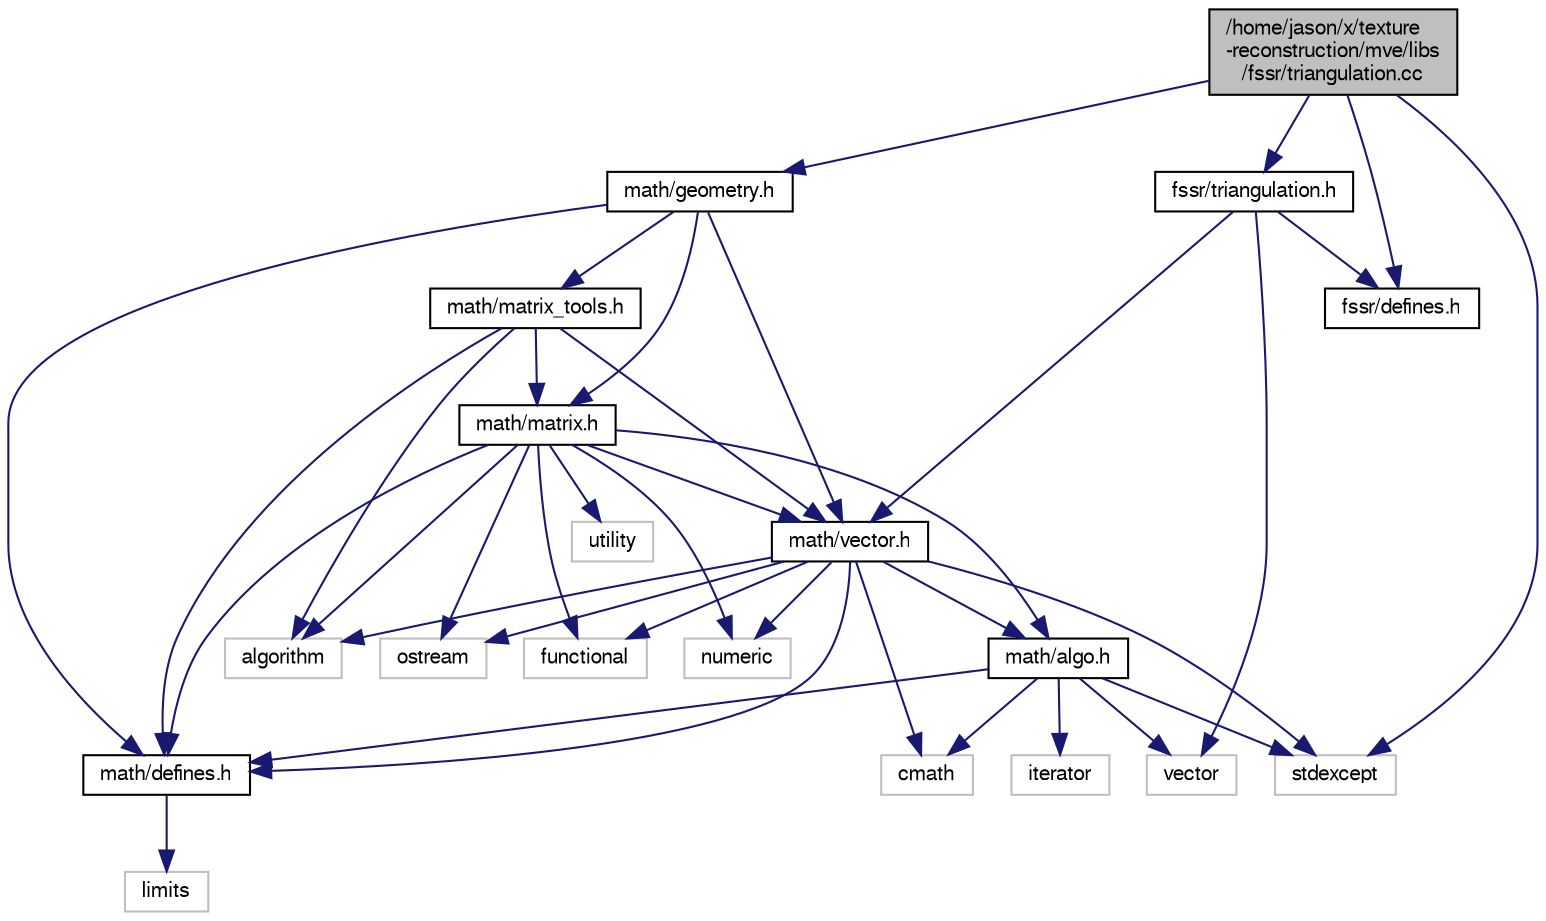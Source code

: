 digraph "/home/jason/x/texture-reconstruction/mve/libs/fssr/triangulation.cc"
{
  edge [fontname="FreeSans",fontsize="10",labelfontname="FreeSans",labelfontsize="10"];
  node [fontname="FreeSans",fontsize="10",shape=record];
  Node0 [label="/home/jason/x/texture\l-reconstruction/mve/libs\l/fssr/triangulation.cc",height=0.2,width=0.4,color="black", fillcolor="grey75", style="filled", fontcolor="black"];
  Node0 -> Node1 [color="midnightblue",fontsize="10",style="solid",fontname="FreeSans"];
  Node1 [label="stdexcept",height=0.2,width=0.4,color="grey75", fillcolor="white", style="filled"];
  Node0 -> Node2 [color="midnightblue",fontsize="10",style="solid",fontname="FreeSans"];
  Node2 [label="math/geometry.h",height=0.2,width=0.4,color="black", fillcolor="white", style="filled",URL="$geometry_8h.html"];
  Node2 -> Node3 [color="midnightblue",fontsize="10",style="solid",fontname="FreeSans"];
  Node3 [label="math/defines.h",height=0.2,width=0.4,color="black", fillcolor="white", style="filled",URL="$math_2defines_8h.html"];
  Node3 -> Node4 [color="midnightblue",fontsize="10",style="solid",fontname="FreeSans"];
  Node4 [label="limits",height=0.2,width=0.4,color="grey75", fillcolor="white", style="filled"];
  Node2 -> Node5 [color="midnightblue",fontsize="10",style="solid",fontname="FreeSans"];
  Node5 [label="math/vector.h",height=0.2,width=0.4,color="black", fillcolor="white", style="filled",URL="$vector_8h.html"];
  Node5 -> Node6 [color="midnightblue",fontsize="10",style="solid",fontname="FreeSans"];
  Node6 [label="algorithm",height=0.2,width=0.4,color="grey75", fillcolor="white", style="filled"];
  Node5 -> Node7 [color="midnightblue",fontsize="10",style="solid",fontname="FreeSans"];
  Node7 [label="functional",height=0.2,width=0.4,color="grey75", fillcolor="white", style="filled"];
  Node5 -> Node1 [color="midnightblue",fontsize="10",style="solid",fontname="FreeSans"];
  Node5 -> Node8 [color="midnightblue",fontsize="10",style="solid",fontname="FreeSans"];
  Node8 [label="numeric",height=0.2,width=0.4,color="grey75", fillcolor="white", style="filled"];
  Node5 -> Node9 [color="midnightblue",fontsize="10",style="solid",fontname="FreeSans"];
  Node9 [label="cmath",height=0.2,width=0.4,color="grey75", fillcolor="white", style="filled"];
  Node5 -> Node10 [color="midnightblue",fontsize="10",style="solid",fontname="FreeSans"];
  Node10 [label="ostream",height=0.2,width=0.4,color="grey75", fillcolor="white", style="filled"];
  Node5 -> Node3 [color="midnightblue",fontsize="10",style="solid",fontname="FreeSans"];
  Node5 -> Node11 [color="midnightblue",fontsize="10",style="solid",fontname="FreeSans"];
  Node11 [label="math/algo.h",height=0.2,width=0.4,color="black", fillcolor="white", style="filled",URL="$algo_8h.html"];
  Node11 -> Node9 [color="midnightblue",fontsize="10",style="solid",fontname="FreeSans"];
  Node11 -> Node12 [color="midnightblue",fontsize="10",style="solid",fontname="FreeSans"];
  Node12 [label="vector",height=0.2,width=0.4,color="grey75", fillcolor="white", style="filled"];
  Node11 -> Node13 [color="midnightblue",fontsize="10",style="solid",fontname="FreeSans"];
  Node13 [label="iterator",height=0.2,width=0.4,color="grey75", fillcolor="white", style="filled"];
  Node11 -> Node1 [color="midnightblue",fontsize="10",style="solid",fontname="FreeSans"];
  Node11 -> Node3 [color="midnightblue",fontsize="10",style="solid",fontname="FreeSans"];
  Node2 -> Node14 [color="midnightblue",fontsize="10",style="solid",fontname="FreeSans"];
  Node14 [label="math/matrix.h",height=0.2,width=0.4,color="black", fillcolor="white", style="filled",URL="$matrix_8h.html"];
  Node14 -> Node6 [color="midnightblue",fontsize="10",style="solid",fontname="FreeSans"];
  Node14 -> Node7 [color="midnightblue",fontsize="10",style="solid",fontname="FreeSans"];
  Node14 -> Node15 [color="midnightblue",fontsize="10",style="solid",fontname="FreeSans"];
  Node15 [label="utility",height=0.2,width=0.4,color="grey75", fillcolor="white", style="filled"];
  Node14 -> Node8 [color="midnightblue",fontsize="10",style="solid",fontname="FreeSans"];
  Node14 -> Node10 [color="midnightblue",fontsize="10",style="solid",fontname="FreeSans"];
  Node14 -> Node3 [color="midnightblue",fontsize="10",style="solid",fontname="FreeSans"];
  Node14 -> Node11 [color="midnightblue",fontsize="10",style="solid",fontname="FreeSans"];
  Node14 -> Node5 [color="midnightblue",fontsize="10",style="solid",fontname="FreeSans"];
  Node2 -> Node16 [color="midnightblue",fontsize="10",style="solid",fontname="FreeSans"];
  Node16 [label="math/matrix_tools.h",height=0.2,width=0.4,color="black", fillcolor="white", style="filled",URL="$matrix__tools_8h.html"];
  Node16 -> Node6 [color="midnightblue",fontsize="10",style="solid",fontname="FreeSans"];
  Node16 -> Node3 [color="midnightblue",fontsize="10",style="solid",fontname="FreeSans"];
  Node16 -> Node14 [color="midnightblue",fontsize="10",style="solid",fontname="FreeSans"];
  Node16 -> Node5 [color="midnightblue",fontsize="10",style="solid",fontname="FreeSans"];
  Node0 -> Node17 [color="midnightblue",fontsize="10",style="solid",fontname="FreeSans"];
  Node17 [label="fssr/defines.h",height=0.2,width=0.4,color="black", fillcolor="white", style="filled",URL="$fssr_2defines_8h.html"];
  Node0 -> Node18 [color="midnightblue",fontsize="10",style="solid",fontname="FreeSans"];
  Node18 [label="fssr/triangulation.h",height=0.2,width=0.4,color="black", fillcolor="white", style="filled",URL="$triangulation_8h.html"];
  Node18 -> Node12 [color="midnightblue",fontsize="10",style="solid",fontname="FreeSans"];
  Node18 -> Node5 [color="midnightblue",fontsize="10",style="solid",fontname="FreeSans"];
  Node18 -> Node17 [color="midnightblue",fontsize="10",style="solid",fontname="FreeSans"];
}
